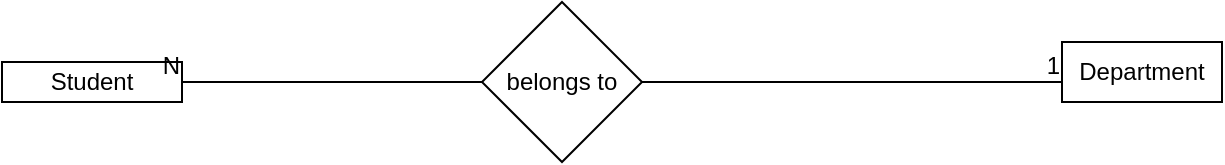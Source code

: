 <mxfile version="24.0.5" type="github">
  <diagram name="Page-1" id="ToP6RRZnTzCb9aeOAOeR">
    <mxGraphModel dx="654" dy="612" grid="1" gridSize="10" guides="1" tooltips="1" connect="1" arrows="1" fold="1" page="1" pageScale="1" pageWidth="827" pageHeight="1169" math="0" shadow="0">
      <root>
        <mxCell id="0" />
        <mxCell id="1" parent="0" />
        <mxCell id="CHE-bnxSJdCwK3giHahC-64" value="Student" style="rounded=0;whiteSpace=wrap;html=1;" parent="1" vertex="1">
          <mxGeometry x="90" y="680" width="90" height="20" as="geometry" />
        </mxCell>
        <mxCell id="CHE-bnxSJdCwK3giHahC-65" value="Department" style="rounded=0;whiteSpace=wrap;html=1;" parent="1" vertex="1">
          <mxGeometry x="620" y="670" width="80" height="30" as="geometry" />
        </mxCell>
        <mxCell id="CHE-bnxSJdCwK3giHahC-66" value="belongs to" style="rhombus;whiteSpace=wrap;html=1;" parent="1" vertex="1">
          <mxGeometry x="330" y="650" width="80" height="80" as="geometry" />
        </mxCell>
        <mxCell id="CHE-bnxSJdCwK3giHahC-67" value="" style="endArrow=none;html=1;rounded=0;exitX=1;exitY=0.5;exitDx=0;exitDy=0;" parent="1" source="CHE-bnxSJdCwK3giHahC-66" edge="1">
          <mxGeometry relative="1" as="geometry">
            <mxPoint x="460" y="690" as="sourcePoint" />
            <mxPoint x="620" y="690" as="targetPoint" />
          </mxGeometry>
        </mxCell>
        <mxCell id="CHE-bnxSJdCwK3giHahC-68" value="1" style="resizable=0;html=1;whiteSpace=wrap;align=right;verticalAlign=bottom;" parent="CHE-bnxSJdCwK3giHahC-67" connectable="0" vertex="1">
          <mxGeometry x="1" relative="1" as="geometry" />
        </mxCell>
        <mxCell id="CHE-bnxSJdCwK3giHahC-69" value="" style="endArrow=none;html=1;rounded=0;entryX=1;entryY=0.5;entryDx=0;entryDy=0;exitX=0;exitY=0.5;exitDx=0;exitDy=0;" parent="1" source="CHE-bnxSJdCwK3giHahC-66" target="CHE-bnxSJdCwK3giHahC-64" edge="1">
          <mxGeometry relative="1" as="geometry">
            <mxPoint x="380" y="600" as="sourcePoint" />
            <mxPoint x="540" y="600" as="targetPoint" />
          </mxGeometry>
        </mxCell>
        <mxCell id="CHE-bnxSJdCwK3giHahC-70" value="N" style="resizable=0;html=1;whiteSpace=wrap;align=right;verticalAlign=bottom;" parent="CHE-bnxSJdCwK3giHahC-69" connectable="0" vertex="1">
          <mxGeometry x="1" relative="1" as="geometry" />
        </mxCell>
      </root>
    </mxGraphModel>
  </diagram>
</mxfile>
